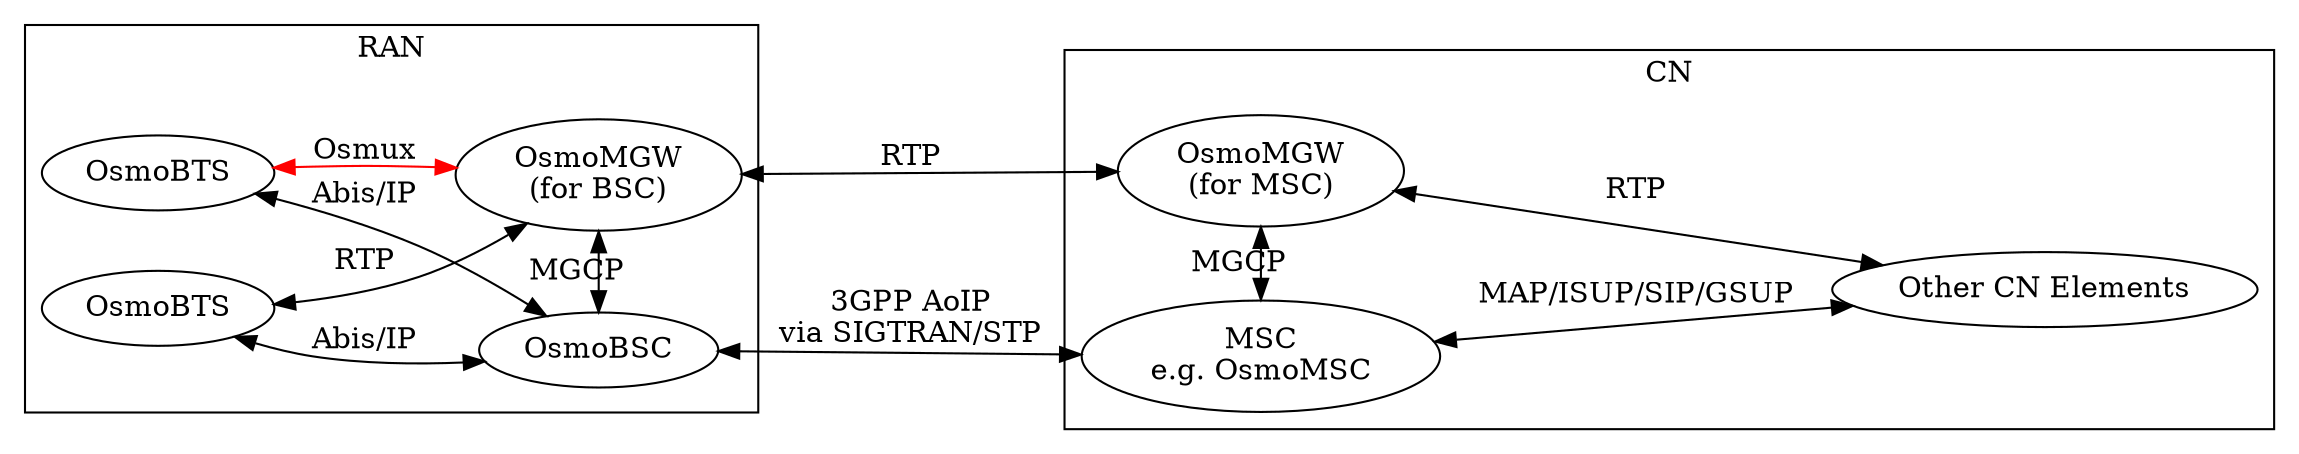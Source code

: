 digraph G {
	rankdir = LR;
	subgraph cluster_RAN {
		OsmoBTS1 [label="OsmoBTS"];
		OsmoBTS2 [label="OsmoBTS"];
		OsmoBSC;
		OsmoMGW [label="OsmoMGW\n(for BSC)"];

		OsmoBTS1 -> OsmoBSC [label="Abis/IP", dir="both"];
		OsmoBTS2 -> OsmoBSC [label="Abis/IP", dir="both"];
		OsmoBSC -> OsmoMGW [label="MGCP", dir="both"];
		{ rank = same; OsmoBSC; OsmoMGW }

		OsmoBTS1 -> OsmoMGW [label="Osmux", dir="both", color=red];
		OsmoBTS2 -> OsmoMGW [label="RTP", dir="both"];

		label = "RAN";
	}
	subgraph cluster_CN {
		OsmoMGW1 [label="OsmoMGW\n(for MSC)"];
		OsmoMSC [label="MSC\ne.g. OsmoMSC"];
		Core [label="Other CN Elements"];
		OsmoMSC -> Core [label="MAP/ISUP/SIP/GSUP", dir="both"];
		OsmoMSC -> OsmoMGW1 [label="MGCP", dir="both"];
		{ rank = same; OsmoMSC; OsmoMGW1 }
		OsmoMGW -> OsmoMGW1 [label="RTP", dir="both"];
		OsmoMGW1 -> Core [label="RTP", dir="both"];
		label = "CN";
	}

	OsmoBSC -> OsmoMSC [label="3GPP AoIP\nvia SIGTRAN/STP", dir="both"];
}
